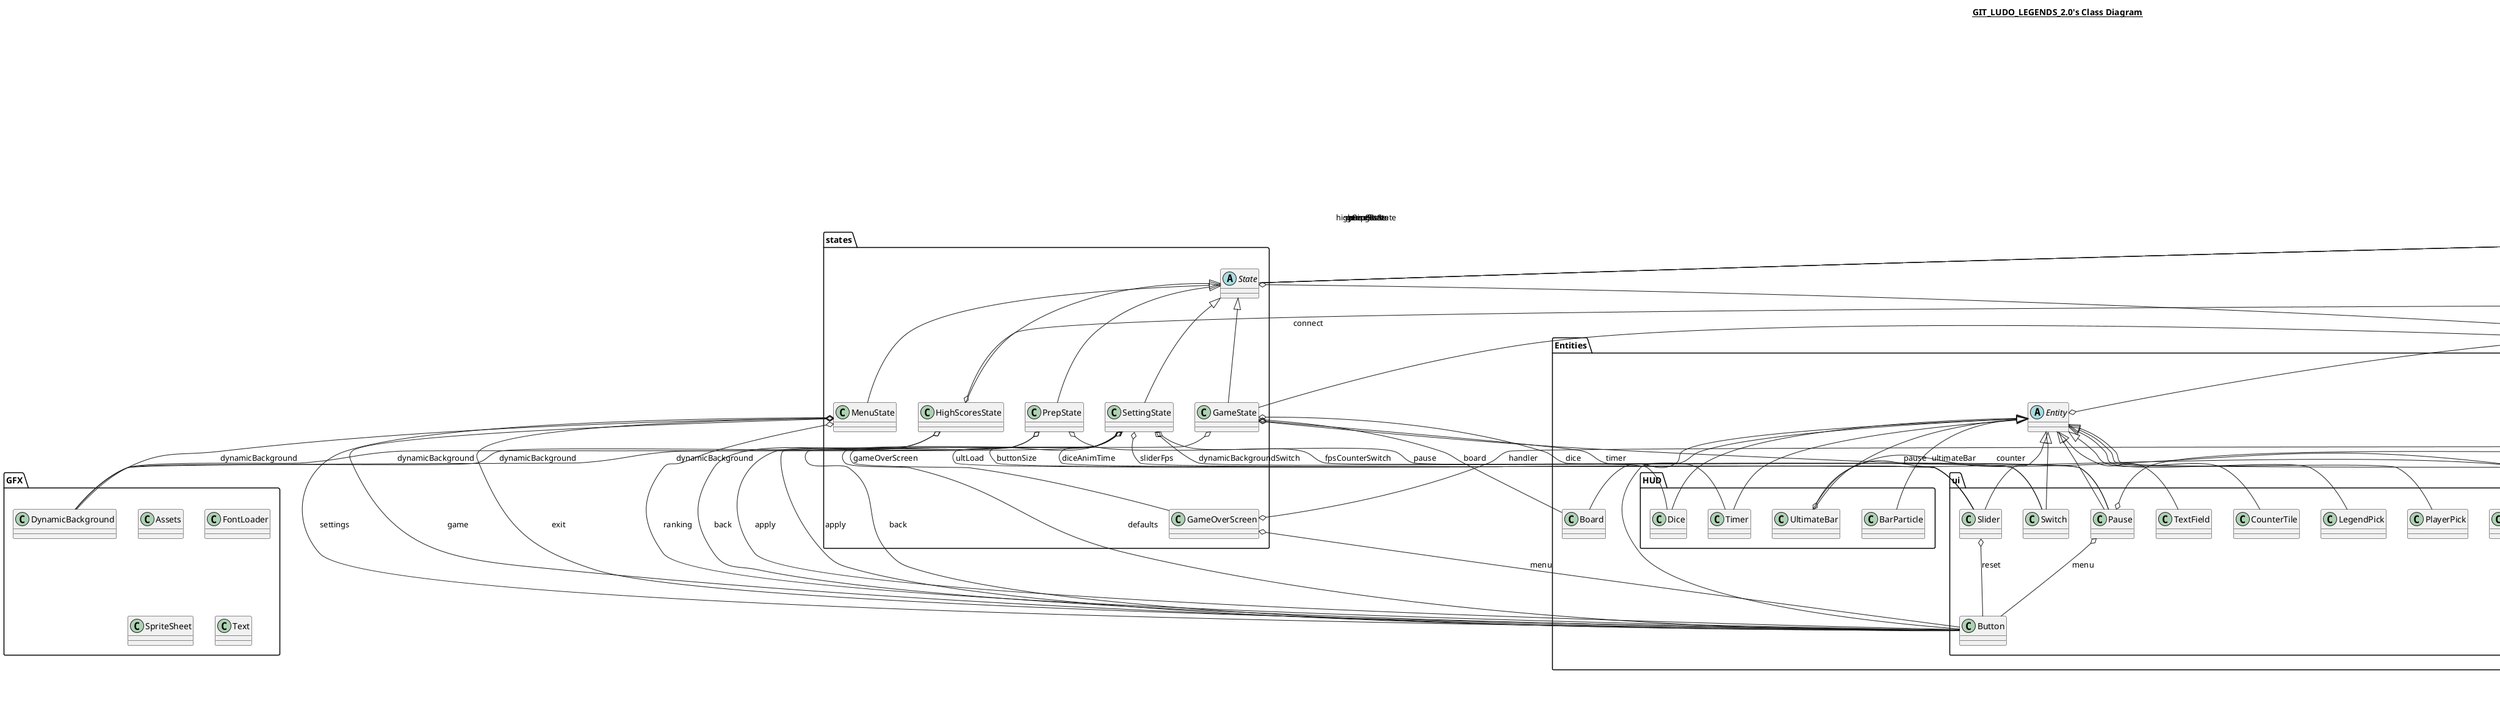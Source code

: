 @startuml

title __GIT_LUDO_LEGENDS_2.0's Class Diagram__\n

  namespace Entities {
    class Entities.Board {
    }
  }
  

  namespace Entities {
    namespace Counters {
      class Entities.Counters.Albali {
      }
    }
  }
  

  namespace Entities {
    namespace Counters {
      abstract class Entities.Counters.Counter {
      }
    }
  }
  

  namespace Entities {
    namespace Counters {
      class Entities.Counters.Funi {
      }
    }
  }
  

  namespace Entities {
    namespace Counters {
      class Entities.Counters.Intan {
      }
    }
  }
  

  namespace Entities {
    namespace Counters {
      class Entities.Counters.Lich {
      }
    }
  }
  

  namespace Entities {
    namespace Counters {
      class Entities.Counters.Mira {
      }
    }
  }
  

  namespace Entities {
    namespace Counters {
      class Entities.Counters.Polaris {
      }
    }
  }
  

  namespace Entities {
    namespace Counters {
      class Entities.Counters.Samaya {
      }
    }
  }
  

  namespace Entities {
    namespace Counters {
      class Entities.Counters.Saph {
      }
    }
  }
  

  namespace Entities {
    namespace Counters {
      class Entities.Counters.Venator {
      }
    }
  }
  

  namespace Entities {
    abstract class Entities.Entity {
    }
  }
  

  namespace Entities {
    namespace HUD {
      class Entities.HUD.BarParticle {
      }
    }
  }
  

  namespace Entities {
    namespace HUD {
      class Entities.HUD.Dice {
      }
    }
  }
  

  namespace Entities {
    namespace HUD {
      class Entities.HUD.Timer {
      }
    }
  }
  

  namespace Entities {
    namespace HUD {
      class Entities.HUD.UltimateBar {
      }
    }
  }
  

  namespace Entities {
    class Players.PositionOnMap {
    }
  }
  

  namespace Entities {
    namespace ui {
      class Entities.ui.Button {
      }
    }
  }
  

  namespace Entities {
    namespace ui {
      class Entities.ui.CounterTile {
      }
    }
  }
  

  namespace Entities {
    namespace ui {
      class Entities.ui.LegendPick {
      }
    }
  }
  

  namespace Entities {
    namespace ui {
      class Entities.ui.Pause {
      }
    }
  }
  

  namespace Entities {
    namespace ui {
      class Entities.ui.PlayerPick {
      }
    }
  }
  

  namespace Entities {
    namespace ui {
      class Entities.ui.Slider {
      }
    }
  }
  

  namespace Entities {
    namespace ui {
      class Entities.ui.Switch {
      }
    }
  }
  

  namespace Entities {
    namespace ui {
      class Entities.ui.TextField {
      }
    }
  }
  

  namespace Entities {
    namespace ui {
      class Entities.ui.Tile {
      }
    }
  }
  

  namespace GFX {
    class GFX.Assets {
    }
  }
  

  namespace GFX {
    class GFX.DynamicBackground {
    }
  }
  

  namespace GFX {
    class GFX.FontLoader {
    }
  }
  

  namespace GFX {
    class GFX.SpriteSheet {
    }
  }
  

  namespace GFX {
    class GFX.Text {
    }
  }
  

  namespace Players {
    class Players.Blank {
    }
  }
  

  namespace Players {
    class Players.Bot {
    }
  }
  

  namespace Players {
    class Players.Person {
    }
  }
  

  namespace Players {
    abstract class Players.Player {
    }
  }
  

  namespace Players {
    class Players.PlayerData {
    }
  }
  

  namespace display {
    class display.Display {
    }
  }
  

  namespace input {
    class input.KeyboardManager {
    }
  }
  

  namespace input {
    class input.MouseManager {
    }
  }
  

  namespace ludogame {
    class ludogame.DBConnect {
    }
  }
  

  namespace ludogame {
    class ludogame.Game {
    }
  }
  

  namespace ludogame {
    class ludogame.Handler {
    }
  }
  

  namespace ludogame {
    class ludogame.Launcher {
    }
  }
  

  namespace ludogame {
    class ludogame.LoadingScreen {
    }
  }
  

  namespace states {
    class states.GameOverScreen {
    }
  }
  

  namespace states {
    class states.GameState {
    }
  }
  

  namespace states {
    class states.HighScoresState {
    }
  }
  

  namespace states {
    class states.MenuState {
    }
  }
  

  namespace states {
    class states.PrepState {
    }
  }
  

  namespace states {
    class states.SettingState {
    }
  }
  

  namespace states {
    abstract class states.State {
    }
  }
  

  Entities.Board -up-|> Entities.Entity
  Entities.Counters.Albali -up-|> Entities.Counters.Counter
  Entities.Counters.Counter -up-|> Entities.Entity
  Entities.Counters.Counter o-- Players.PositionOnMap : pos
  Entities.Counters.Counter o-- Entities.HUD.UltimateBar : ultimateBar
  Entities.Counters.Counter o-- Players.PositionOnMap : bufferedPosition
  Entities.Counters.Funi -up-|> Entities.Counters.Counter
  Entities.Counters.Intan -up-|> Entities.Counters.Counter
  Entities.Counters.Lich -up-|> Entities.Counters.Counter
  Entities.Counters.Mira -up-|> Entities.Counters.Counter
  Entities.Counters.Polaris -up-|> Entities.Counters.Counter
  Entities.Counters.Samaya -up-|> Entities.Counters.Counter
  Entities.Counters.Saph -up-|> Entities.Counters.Counter
  Entities.Counters.Venator -up-|> Entities.Counters.Counter
  Entities.Entity o-- ludogame.Handler : handler
  Entities.HUD.BarParticle -up-|> Entities.Entity
  Entities.HUD.Dice -up-|> Entities.Entity
  Entities.HUD.Timer -up-|> Entities.Entity
  Entities.HUD.UltimateBar -up-|> Entities.Entity
  Entities.HUD.UltimateBar o-- Entities.Counters.Counter : counter
  Entities.ui.Button -up-|> Entities.Entity
  Entities.ui.CounterTile -up-|> Entities.Entity
  Entities.ui.LegendPick -up-|> Entities.Entity
  Entities.ui.Pause -up-|> Entities.Entity
  Entities.ui.Pause o-- ludogame.Handler : handler
  Entities.ui.Pause o-- Entities.ui.Button : menu
  Entities.ui.PlayerPick -up-|> Entities.Entity
  Entities.ui.Slider -up-|> Entities.Entity
  Entities.ui.Slider o-- Entities.ui.Button : reset
  Entities.ui.Switch -up-|> Entities.Entity
  Entities.ui.TextField -up-|> Entities.Entity
  Entities.ui.Tile o-- ludogame.Handler : handler
  Players.Blank -up-|> Players.Player
  Players.Bot -up-|> Players.Player
  Players.Person -up-|> Players.Player
  Players.Player o-- Players.PositionOnMap : endingPos
  Players.Player o-- ludogame.Handler : handler
  Players.Player o-- Players.PositionOnMap : startingPos
  input.KeyboardManager .up.|> java.awt.event.KeyListener
  input.MouseManager .up.|> java.awt.event.MouseListener
  input.MouseManager .up.|> java.awt.event.MouseMotionListener
  ludogame.Game .up.|> java.lang.Runnable
  ludogame.Game o-- states.State : gameState
  ludogame.Game o-- states.State : highScoresState
  ludogame.Game o-- states.State : menuState
  ludogame.Game o-- states.State : prepState
  ludogame.Game o-- states.State : settingState
  ludogame.Game o-- display.Display : display
  ludogame.Game o-- ludogame.Handler : handler
  ludogame.Game o-- input.KeyboardManager : keyboardManager
  ludogame.Game o-- input.MouseManager : mouseManager
  ludogame.Handler o-- display.Display : display
  ludogame.Handler o-- ludogame.Game : game
  ludogame.Handler o-- states.GameState : gameState
  ludogame.Handler o-- ludogame.LoadingScreen : loadingScreen
  ludogame.LoadingScreen .up.|> java.lang.Runnable
  ludogame.LoadingScreen o-- display.Display : display
  ludogame.LoadingScreen o-- ludogame.Handler : handler
  states.GameOverScreen o-- ludogame.Handler : handler
  states.GameOverScreen o-- Entities.ui.Button : menu
  states.GameState -up-|> states.State
  states.GameState o-- Entities.Board : board
  states.GameState o-- Entities.HUD.Dice : dice
  states.GameState o-- states.GameOverScreen : gameOverScreen
  states.GameState o-- Entities.ui.Pause : pause
  states.GameState o-- Entities.HUD.Timer : timer
  states.HighScoresState -up-|> states.State
  states.HighScoresState o-- Entities.ui.Button : back
  states.HighScoresState o-- ludogame.DBConnect : connect
  states.HighScoresState o-- GFX.DynamicBackground : dynamicBackground
  states.MenuState -up-|> states.State
  states.MenuState o-- GFX.DynamicBackground : dynamicBackground
  states.MenuState o-- Entities.ui.Button : exit
  states.MenuState o-- Entities.ui.Button : game
  states.MenuState o-- Entities.ui.Button : ranking
  states.MenuState o-- Entities.ui.Button : settings
  states.PrepState -up-|> states.State
  states.PrepState o-- GFX.DynamicBackground : dynamicBackground
  states.PrepState o-- Entities.ui.Button : apply
  states.PrepState o-- Entities.ui.Pause : pause
  states.SettingState -up-|> states.State
  states.SettingState o-- Entities.ui.Button : apply
  states.SettingState o-- Entities.ui.Button : back
  states.SettingState o-- Entities.ui.Slider : buttonSize
  states.SettingState o-- Entities.ui.Button : defaults
  states.SettingState o-- Entities.ui.Slider : diceAnimTime
  states.SettingState o-- GFX.DynamicBackground : dynamicBackground
  states.SettingState o-- Entities.ui.Switch : dynamicBackgroundSwitch
  states.SettingState o-- Entities.ui.Switch : fpsCounterSwitch
  states.SettingState o-- Entities.ui.Slider : sliderFps
  states.SettingState o-- Entities.ui.Slider : ultLoad
  states.State o-- ludogame.Handler : handler


right footer


PlantUML diagram generated by SketchIt! (https://bitbucket.org/pmesmeur/sketch.it)
For more information about this tool, please contact philippe.mesmeur@gmail.com
endfooter

@enduml
